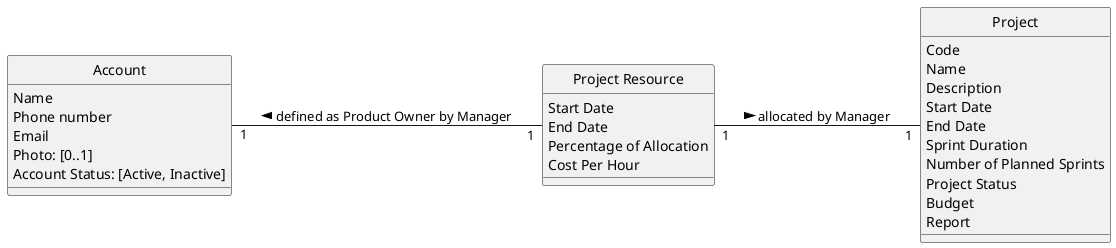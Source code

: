 @startuml
skinparam style strictuml
left to right direction
skinparam groupInheritance 3

class "Account" {
Name
Phone number
Email
Photo: [0..1]
'the [0..1] in Photo indicates an optional value, see Craig 2004, p.121
Account Status: [Active, Inactive]
}

class "Project Resource" {
Start Date
End Date
Percentage of Allocation
Cost Per Hour
}

class "Project" {
Code
Name
Description
Start Date
End Date
Sprint Duration
Number of Planned Sprints
Project Status
Budget
Report
}

"Account" "1" -down- "1" "Project Resource": defined as Product Owner by Manager   <
"Project" "1" -up- "1" "Project Resource": allocated by Manager  <

@enduml